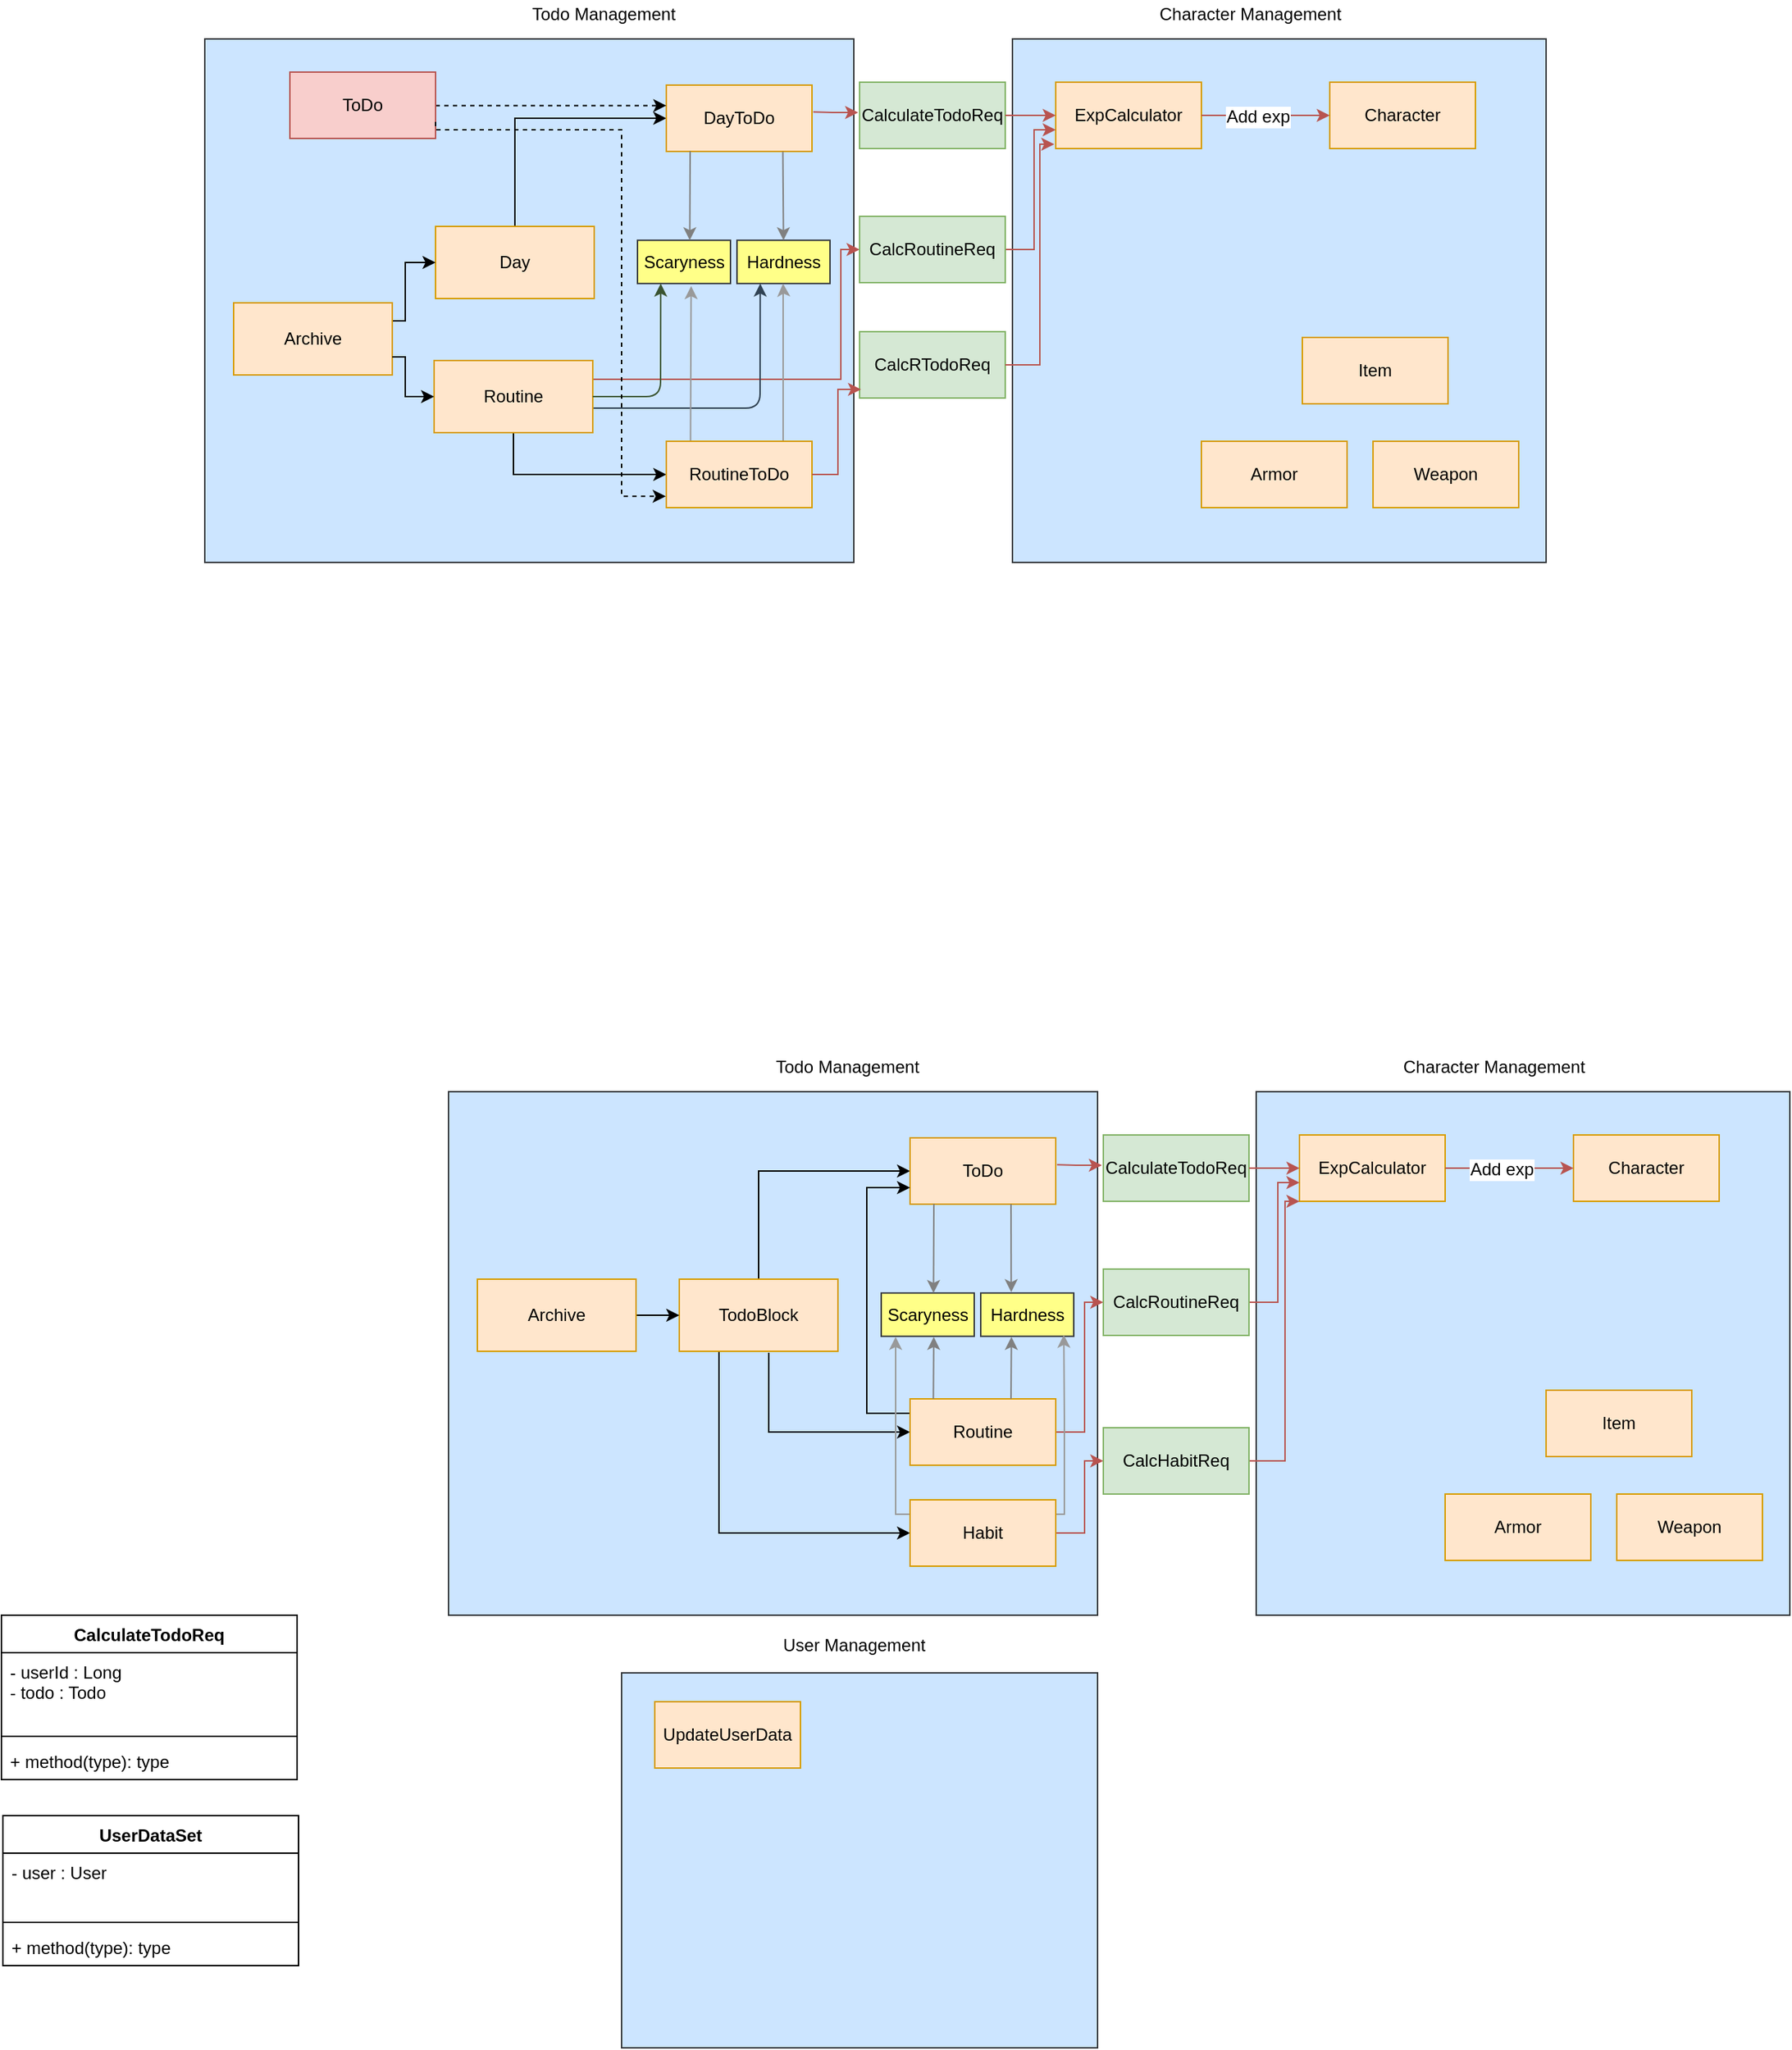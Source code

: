 <mxfile version="14.5.7" type="github">
  <diagram id="Rc_XmiZ5ZgW4b_LVRCiT" name="Page-1">
    <mxGraphModel dx="1831" dy="1626" grid="1" gridSize="10" guides="1" tooltips="1" connect="1" arrows="1" fold="1" page="1" pageScale="1" pageWidth="850" pageHeight="1100" math="0" shadow="0">
      <root>
        <mxCell id="0" />
        <mxCell id="1" parent="0" />
        <mxCell id="7lfXtU-1fm0I3fZK3Gpo-2" value="" style="rounded=0;whiteSpace=wrap;html=1;fillColor=#cce5ff;strokeColor=#36393d;" parent="1" vertex="1">
          <mxGeometry x="-90" y="37" width="450" height="363" as="geometry" />
        </mxCell>
        <mxCell id="7lfXtU-1fm0I3fZK3Gpo-3" value="" style="rounded=0;whiteSpace=wrap;html=1;fillColor=#cce5ff;strokeColor=#36393d;" parent="1" vertex="1">
          <mxGeometry x="470" y="37" width="370" height="363" as="geometry" />
        </mxCell>
        <mxCell id="7lfXtU-1fm0I3fZK3Gpo-4" value="" style="rounded=0;whiteSpace=wrap;html=1;fillColor=#cce5ff;strokeColor=#36393d;" parent="1" vertex="1">
          <mxGeometry x="30" y="440" width="330" height="260" as="geometry" />
        </mxCell>
        <mxCell id="7lfXtU-1fm0I3fZK3Gpo-5" value="Todo Management" style="text;html=1;resizable=0;points=[];autosize=1;align=left;verticalAlign=top;spacingTop=-4;" parent="1" vertex="1">
          <mxGeometry x="134.5" y="10" width="110" height="20" as="geometry" />
        </mxCell>
        <mxCell id="7lfXtU-1fm0I3fZK3Gpo-6" value="Character Management" style="text;html=1;resizable=0;points=[];autosize=1;align=left;verticalAlign=top;spacingTop=-4;" parent="1" vertex="1">
          <mxGeometry x="570" y="10" width="140" height="20" as="geometry" />
        </mxCell>
        <mxCell id="7lfXtU-1fm0I3fZK3Gpo-7" value="User Management" style="text;html=1;resizable=0;points=[];autosize=1;align=left;verticalAlign=top;spacingTop=-4;" parent="1" vertex="1">
          <mxGeometry x="140" y="411" width="110" height="20" as="geometry" />
        </mxCell>
        <mxCell id="7lfXtU-1fm0I3fZK3Gpo-11" value="" style="edgeStyle=orthogonalEdgeStyle;rounded=0;orthogonalLoop=1;jettySize=auto;html=1;exitX=0.5;exitY=0;exitDx=0;exitDy=0;" parent="1" source="7lfXtU-1fm0I3fZK3Gpo-8" target="7lfXtU-1fm0I3fZK3Gpo-9" edge="1">
          <mxGeometry relative="1" as="geometry">
            <Array as="points">
              <mxPoint x="125" y="92" />
            </Array>
          </mxGeometry>
        </mxCell>
        <mxCell id="N4uPBZ7gTY6PUJj46KY--16" style="edgeStyle=orthogonalEdgeStyle;rounded=0;orthogonalLoop=1;jettySize=auto;html=1;entryX=0;entryY=0.5;entryDx=0;entryDy=0;exitX=0.564;exitY=1.02;exitDx=0;exitDy=0;exitPerimeter=0;" parent="1" source="7lfXtU-1fm0I3fZK3Gpo-8" target="N4uPBZ7gTY6PUJj46KY--1" edge="1">
          <mxGeometry relative="1" as="geometry" />
        </mxCell>
        <mxCell id="2_dTiZW4ohHssCj06mgb-2" style="edgeStyle=orthogonalEdgeStyle;rounded=0;orthogonalLoop=1;jettySize=auto;html=1;entryX=0;entryY=0.5;entryDx=0;entryDy=0;exitX=0.25;exitY=1;exitDx=0;exitDy=0;" parent="1" source="7lfXtU-1fm0I3fZK3Gpo-8" target="2_dTiZW4ohHssCj06mgb-1" edge="1">
          <mxGeometry relative="1" as="geometry" />
        </mxCell>
        <mxCell id="7lfXtU-1fm0I3fZK3Gpo-8" value="TodoBlock" style="rounded=0;whiteSpace=wrap;html=1;fillColor=#ffe6cc;strokeColor=#d79b00;" parent="1" vertex="1">
          <mxGeometry x="70" y="167" width="110" height="50" as="geometry" />
        </mxCell>
        <mxCell id="7lfXtU-1fm0I3fZK3Gpo-9" value="ToDo" style="rounded=0;whiteSpace=wrap;html=1;fillColor=#ffe6cc;strokeColor=#d79b00;" parent="1" vertex="1">
          <mxGeometry x="230" y="69" width="101" height="46" as="geometry" />
        </mxCell>
        <mxCell id="7lfXtU-1fm0I3fZK3Gpo-12" style="edgeStyle=orthogonalEdgeStyle;rounded=0;orthogonalLoop=1;jettySize=auto;html=1;entryX=0;entryY=0.5;entryDx=0;entryDy=0;exitX=1;exitY=0.5;exitDx=0;exitDy=0;" parent="1" source="7lfXtU-1fm0I3fZK3Gpo-10" target="7lfXtU-1fm0I3fZK3Gpo-8" edge="1">
          <mxGeometry relative="1" as="geometry">
            <Array as="points">
              <mxPoint x="70" y="192" />
              <mxPoint x="70" y="192" />
            </Array>
          </mxGeometry>
        </mxCell>
        <mxCell id="7lfXtU-1fm0I3fZK3Gpo-10" value="Archive" style="rounded=0;whiteSpace=wrap;html=1;fillColor=#ffe6cc;strokeColor=#d79b00;" parent="1" vertex="1">
          <mxGeometry x="-70" y="167" width="110" height="50" as="geometry" />
        </mxCell>
        <mxCell id="7lfXtU-1fm0I3fZK3Gpo-13" value="ExpCalculator" style="rounded=0;whiteSpace=wrap;html=1;fillColor=#ffe6cc;strokeColor=#d79b00;" parent="1" vertex="1">
          <mxGeometry x="500" y="67" width="101" height="46" as="geometry" />
        </mxCell>
        <mxCell id="7lfXtU-1fm0I3fZK3Gpo-15" value="CalculateTodoReq" style="rounded=0;whiteSpace=wrap;html=1;fillColor=#d5e8d4;strokeColor=#82b366;" parent="1" vertex="1">
          <mxGeometry x="364" y="67" width="101" height="46" as="geometry" />
        </mxCell>
        <mxCell id="7lfXtU-1fm0I3fZK3Gpo-16" value="Hardness" style="rounded=0;whiteSpace=wrap;html=1;fillColor=#ffff88;strokeColor=#36393d;" parent="1" vertex="1">
          <mxGeometry x="279" y="176.62" width="64.5" height="30" as="geometry" />
        </mxCell>
        <mxCell id="7lfXtU-1fm0I3fZK3Gpo-17" value="Scaryness" style="rounded=0;whiteSpace=wrap;html=1;fillColor=#ffff88;strokeColor=#36393d;" parent="1" vertex="1">
          <mxGeometry x="210" y="176.62" width="64.5" height="30" as="geometry" />
        </mxCell>
        <mxCell id="7lfXtU-1fm0I3fZK3Gpo-24" value="" style="endArrow=classic;html=1;exitX=1.009;exitY=0.405;exitDx=0;exitDy=0;exitPerimeter=0;fillColor=#f8cecc;strokeColor=#b85450;" parent="1" source="7lfXtU-1fm0I3fZK3Gpo-9" edge="1">
          <mxGeometry width="50" height="50" relative="1" as="geometry">
            <mxPoint x="340" y="177" as="sourcePoint" />
            <mxPoint x="363" y="88" as="targetPoint" />
            <Array as="points">
              <mxPoint x="350" y="88" />
            </Array>
          </mxGeometry>
        </mxCell>
        <mxCell id="7lfXtU-1fm0I3fZK3Gpo-26" value="" style="endArrow=classic;html=1;exitX=1;exitY=0.5;exitDx=0;exitDy=0;entryX=0;entryY=0.5;entryDx=0;entryDy=0;fillColor=#f8cecc;strokeColor=#b85450;" parent="1" source="7lfXtU-1fm0I3fZK3Gpo-15" target="7lfXtU-1fm0I3fZK3Gpo-13" edge="1">
          <mxGeometry width="50" height="50" relative="1" as="geometry">
            <mxPoint x="460" y="127" as="sourcePoint" />
            <mxPoint x="510" y="77" as="targetPoint" />
          </mxGeometry>
        </mxCell>
        <mxCell id="7lfXtU-1fm0I3fZK3Gpo-27" value="UpdateUserData" style="rounded=0;whiteSpace=wrap;html=1;fillColor=#ffe6cc;strokeColor=#d79b00;" parent="1" vertex="1">
          <mxGeometry x="53" y="460" width="101" height="46" as="geometry" />
        </mxCell>
        <mxCell id="g4744lY3ipZy2g39p095-1" value="Character" style="rounded=0;whiteSpace=wrap;html=1;fillColor=#ffe6cc;strokeColor=#d79b00;" parent="1" vertex="1">
          <mxGeometry x="690" y="67" width="101" height="46" as="geometry" />
        </mxCell>
        <mxCell id="g4744lY3ipZy2g39p095-3" value="" style="endArrow=classic;html=1;exitX=1;exitY=0.5;exitDx=0;exitDy=0;fillColor=#f8cecc;strokeColor=#b85450;entryX=0;entryY=0.5;entryDx=0;entryDy=0;" parent="1" source="7lfXtU-1fm0I3fZK3Gpo-13" target="g4744lY3ipZy2g39p095-1" edge="1">
          <mxGeometry width="50" height="50" relative="1" as="geometry">
            <mxPoint x="650" y="127" as="sourcePoint" />
            <mxPoint x="695" y="142" as="targetPoint" />
          </mxGeometry>
        </mxCell>
        <mxCell id="w8I04xJtoM3QzNeEQiqz-1" value="Add exp" style="text;html=1;align=center;verticalAlign=middle;resizable=0;points=[];labelBackgroundColor=#ffffff;" parent="g4744lY3ipZy2g39p095-3" vertex="1" connectable="0">
          <mxGeometry x="-0.348" y="-1" relative="1" as="geometry">
            <mxPoint x="10" as="offset" />
          </mxGeometry>
        </mxCell>
        <mxCell id="N4uPBZ7gTY6PUJj46KY--17" style="edgeStyle=orthogonalEdgeStyle;rounded=0;orthogonalLoop=1;jettySize=auto;html=1;entryX=0;entryY=0.75;entryDx=0;entryDy=0;exitX=0;exitY=0.25;exitDx=0;exitDy=0;" parent="1" source="N4uPBZ7gTY6PUJj46KY--1" target="7lfXtU-1fm0I3fZK3Gpo-9" edge="1">
          <mxGeometry relative="1" as="geometry">
            <Array as="points">
              <mxPoint x="230" y="260" />
              <mxPoint x="200" y="260" />
              <mxPoint x="200" y="104" />
            </Array>
          </mxGeometry>
        </mxCell>
        <mxCell id="N4uPBZ7gTY6PUJj46KY--19" style="edgeStyle=orthogonalEdgeStyle;rounded=0;orthogonalLoop=1;jettySize=auto;html=1;entryX=0;entryY=0.5;entryDx=0;entryDy=0;fillColor=#f8cecc;strokeColor=#b85450;" parent="1" source="N4uPBZ7gTY6PUJj46KY--1" target="N4uPBZ7gTY6PUJj46KY--18" edge="1">
          <mxGeometry relative="1" as="geometry">
            <Array as="points">
              <mxPoint x="351" y="273" />
              <mxPoint x="351" y="183" />
            </Array>
          </mxGeometry>
        </mxCell>
        <mxCell id="N4uPBZ7gTY6PUJj46KY--1" value="Routine" style="rounded=0;whiteSpace=wrap;html=1;fillColor=#ffe6cc;strokeColor=#d79b00;" parent="1" vertex="1">
          <mxGeometry x="230" y="250" width="101" height="46" as="geometry" />
        </mxCell>
        <mxCell id="N4uPBZ7gTY6PUJj46KY--6" value="" style="endArrow=classic;html=1;exitX=0.16;exitY=0;exitDx=0;exitDy=0;exitPerimeter=0;entryX=0.565;entryY=1.013;entryDx=0;entryDy=0;entryPerimeter=0;strokeColor=#808080;" parent="1" source="N4uPBZ7gTY6PUJj46KY--1" target="7lfXtU-1fm0I3fZK3Gpo-17" edge="1">
          <mxGeometry width="50" height="50" relative="1" as="geometry">
            <mxPoint x="260" y="300" as="sourcePoint" />
            <mxPoint x="310" y="250" as="targetPoint" />
          </mxGeometry>
        </mxCell>
        <mxCell id="N4uPBZ7gTY6PUJj46KY--11" value="" style="endArrow=classic;html=1;entryX=0.565;entryY=1.013;entryDx=0;entryDy=0;entryPerimeter=0;strokeColor=#808080;" parent="1" edge="1">
          <mxGeometry width="50" height="50" relative="1" as="geometry">
            <mxPoint x="300" y="250" as="sourcePoint" />
            <mxPoint x="300.282" y="207.01" as="targetPoint" />
          </mxGeometry>
        </mxCell>
        <mxCell id="N4uPBZ7gTY6PUJj46KY--12" value="" style="endArrow=classic;html=1;exitX=0.75;exitY=1;exitDx=0;exitDy=0;entryX=0.417;entryY=-0.02;entryDx=0;entryDy=0;entryPerimeter=0;strokeColor=#808080;" parent="1" edge="1">
          <mxGeometry width="50" height="50" relative="1" as="geometry">
            <mxPoint x="300" y="115" as="sourcePoint" />
            <mxPoint x="300.147" y="176.02" as="targetPoint" />
          </mxGeometry>
        </mxCell>
        <mxCell id="N4uPBZ7gTY6PUJj46KY--13" value="" style="endArrow=classic;html=1;exitX=0.124;exitY=0.998;exitDx=0;exitDy=0;exitPerimeter=0;entryX=0.5;entryY=0;entryDx=0;entryDy=0;strokeColor=#808080;" parent="1" edge="1">
          <mxGeometry width="50" height="50" relative="1" as="geometry">
            <mxPoint x="246.524" y="114.908" as="sourcePoint" />
            <mxPoint x="246.25" y="176.62" as="targetPoint" />
          </mxGeometry>
        </mxCell>
        <mxCell id="N4uPBZ7gTY6PUJj46KY--20" style="edgeStyle=orthogonalEdgeStyle;rounded=0;orthogonalLoop=1;jettySize=auto;html=1;fillColor=#f8cecc;strokeColor=#b85450;exitX=1;exitY=0.5;exitDx=0;exitDy=0;" parent="1" source="N4uPBZ7gTY6PUJj46KY--18" target="7lfXtU-1fm0I3fZK3Gpo-13" edge="1">
          <mxGeometry relative="1" as="geometry">
            <Array as="points">
              <mxPoint x="485" y="183" />
              <mxPoint x="485" y="100" />
            </Array>
          </mxGeometry>
        </mxCell>
        <mxCell id="N4uPBZ7gTY6PUJj46KY--18" value="CalcRoutineReq" style="rounded=0;whiteSpace=wrap;html=1;fillColor=#d5e8d4;strokeColor=#82b366;" parent="1" vertex="1">
          <mxGeometry x="364" y="160" width="101" height="46" as="geometry" />
        </mxCell>
        <mxCell id="45NlDj1UToxuAQEzQDJD-2" value="CalculateTodoReq" style="swimlane;fontStyle=1;align=center;verticalAlign=top;childLayout=stackLayout;horizontal=1;startSize=26;horizontalStack=0;resizeParent=1;resizeParentMax=0;resizeLast=0;collapsible=1;marginBottom=0;" parent="1" vertex="1">
          <mxGeometry x="-400" y="400" width="205" height="114" as="geometry" />
        </mxCell>
        <mxCell id="45NlDj1UToxuAQEzQDJD-3" value="- userId : Long&#xa;- todo : Todo" style="text;strokeColor=none;fillColor=none;align=left;verticalAlign=top;spacingLeft=4;spacingRight=4;overflow=hidden;rotatable=0;points=[[0,0.5],[1,0.5]];portConstraint=eastwest;" parent="45NlDj1UToxuAQEzQDJD-2" vertex="1">
          <mxGeometry y="26" width="205" height="54" as="geometry" />
        </mxCell>
        <mxCell id="45NlDj1UToxuAQEzQDJD-4" value="" style="line;strokeWidth=1;fillColor=none;align=left;verticalAlign=middle;spacingTop=-1;spacingLeft=3;spacingRight=3;rotatable=0;labelPosition=right;points=[];portConstraint=eastwest;" parent="45NlDj1UToxuAQEzQDJD-2" vertex="1">
          <mxGeometry y="80" width="205" height="8" as="geometry" />
        </mxCell>
        <mxCell id="45NlDj1UToxuAQEzQDJD-5" value="+ method(type): type" style="text;strokeColor=none;fillColor=none;align=left;verticalAlign=top;spacingLeft=4;spacingRight=4;overflow=hidden;rotatable=0;points=[[0,0.5],[1,0.5]];portConstraint=eastwest;" parent="45NlDj1UToxuAQEzQDJD-2" vertex="1">
          <mxGeometry y="88" width="205" height="26" as="geometry" />
        </mxCell>
        <mxCell id="45NlDj1UToxuAQEzQDJD-6" value="UserDataSet" style="swimlane;fontStyle=1;align=center;verticalAlign=top;childLayout=stackLayout;horizontal=1;startSize=26;horizontalStack=0;resizeParent=1;resizeParentMax=0;resizeLast=0;collapsible=1;marginBottom=0;" parent="1" vertex="1">
          <mxGeometry x="-399" y="539" width="205" height="104" as="geometry" />
        </mxCell>
        <mxCell id="45NlDj1UToxuAQEzQDJD-7" value="- user : User" style="text;strokeColor=none;fillColor=none;align=left;verticalAlign=top;spacingLeft=4;spacingRight=4;overflow=hidden;rotatable=0;points=[[0,0.5],[1,0.5]];portConstraint=eastwest;" parent="45NlDj1UToxuAQEzQDJD-6" vertex="1">
          <mxGeometry y="26" width="205" height="44" as="geometry" />
        </mxCell>
        <mxCell id="45NlDj1UToxuAQEzQDJD-8" value="" style="line;strokeWidth=1;fillColor=none;align=left;verticalAlign=middle;spacingTop=-1;spacingLeft=3;spacingRight=3;rotatable=0;labelPosition=right;points=[];portConstraint=eastwest;" parent="45NlDj1UToxuAQEzQDJD-6" vertex="1">
          <mxGeometry y="70" width="205" height="8" as="geometry" />
        </mxCell>
        <mxCell id="45NlDj1UToxuAQEzQDJD-9" value="+ method(type): type" style="text;strokeColor=none;fillColor=none;align=left;verticalAlign=top;spacingLeft=4;spacingRight=4;overflow=hidden;rotatable=0;points=[[0,0.5],[1,0.5]];portConstraint=eastwest;" parent="45NlDj1UToxuAQEzQDJD-6" vertex="1">
          <mxGeometry y="78" width="205" height="26" as="geometry" />
        </mxCell>
        <mxCell id="6ndQqo2HTZ9MqW6PIY4d-1" value="Item" style="rounded=0;whiteSpace=wrap;html=1;fillColor=#ffe6cc;strokeColor=#d79b00;" parent="1" vertex="1">
          <mxGeometry x="671" y="244" width="101" height="46" as="geometry" />
        </mxCell>
        <mxCell id="6ndQqo2HTZ9MqW6PIY4d-2" value="Armor" style="rounded=0;whiteSpace=wrap;html=1;fillColor=#ffe6cc;strokeColor=#d79b00;" parent="1" vertex="1">
          <mxGeometry x="601" y="316" width="101" height="46" as="geometry" />
        </mxCell>
        <mxCell id="6ndQqo2HTZ9MqW6PIY4d-3" value="Weapon" style="rounded=0;whiteSpace=wrap;html=1;fillColor=#ffe6cc;strokeColor=#d79b00;" parent="1" vertex="1">
          <mxGeometry x="720" y="316" width="101" height="46" as="geometry" />
        </mxCell>
        <mxCell id="2_dTiZW4ohHssCj06mgb-3" style="edgeStyle=orthogonalEdgeStyle;rounded=0;orthogonalLoop=1;jettySize=auto;html=1;strokeColor=#999999;" parent="1" source="2_dTiZW4ohHssCj06mgb-1" edge="1">
          <mxGeometry relative="1" as="geometry">
            <mxPoint x="220" y="207" as="targetPoint" />
            <Array as="points">
              <mxPoint x="220" y="330" />
              <mxPoint x="220" y="207" />
            </Array>
          </mxGeometry>
        </mxCell>
        <mxCell id="2_dTiZW4ohHssCj06mgb-4" style="edgeStyle=orthogonalEdgeStyle;rounded=0;orthogonalLoop=1;jettySize=auto;html=1;entryX=0.893;entryY=0.966;entryDx=0;entryDy=0;entryPerimeter=0;strokeColor=#999999;" parent="1" source="2_dTiZW4ohHssCj06mgb-1" target="7lfXtU-1fm0I3fZK3Gpo-16" edge="1">
          <mxGeometry relative="1" as="geometry">
            <Array as="points">
              <mxPoint x="337" y="330" />
              <mxPoint x="337" y="263" />
              <mxPoint x="337" y="263" />
            </Array>
          </mxGeometry>
        </mxCell>
        <mxCell id="2_dTiZW4ohHssCj06mgb-6" style="edgeStyle=orthogonalEdgeStyle;rounded=0;orthogonalLoop=1;jettySize=auto;html=1;entryX=0;entryY=0.5;entryDx=0;entryDy=0;strokeColor=#B85450;" parent="1" source="2_dTiZW4ohHssCj06mgb-1" target="2_dTiZW4ohHssCj06mgb-5" edge="1">
          <mxGeometry relative="1" as="geometry">
            <Array as="points">
              <mxPoint x="351" y="343" />
              <mxPoint x="351" y="293" />
            </Array>
          </mxGeometry>
        </mxCell>
        <mxCell id="2_dTiZW4ohHssCj06mgb-1" value="Habit" style="rounded=0;whiteSpace=wrap;html=1;fillColor=#ffe6cc;strokeColor=#d79b00;" parent="1" vertex="1">
          <mxGeometry x="230" y="320" width="101" height="46" as="geometry" />
        </mxCell>
        <mxCell id="2_dTiZW4ohHssCj06mgb-7" style="edgeStyle=orthogonalEdgeStyle;rounded=0;orthogonalLoop=1;jettySize=auto;html=1;entryX=0;entryY=1;entryDx=0;entryDy=0;strokeColor=#B85450;" parent="1" source="2_dTiZW4ohHssCj06mgb-5" target="7lfXtU-1fm0I3fZK3Gpo-13" edge="1">
          <mxGeometry relative="1" as="geometry">
            <Array as="points">
              <mxPoint x="490" y="293" />
              <mxPoint x="490" y="113" />
            </Array>
          </mxGeometry>
        </mxCell>
        <mxCell id="2_dTiZW4ohHssCj06mgb-5" value="CalcHabitReq" style="rounded=0;whiteSpace=wrap;html=1;fillColor=#d5e8d4;strokeColor=#82b366;" parent="1" vertex="1">
          <mxGeometry x="364" y="270" width="101" height="46" as="geometry" />
        </mxCell>
        <mxCell id="V4AzcWpG0CpBHJhIq_ro-1" value="" style="rounded=0;whiteSpace=wrap;html=1;fillColor=#cce5ff;strokeColor=#36393d;" parent="1" vertex="1">
          <mxGeometry x="-259" y="-693" width="450" height="363" as="geometry" />
        </mxCell>
        <mxCell id="V4AzcWpG0CpBHJhIq_ro-2" value="" style="rounded=0;whiteSpace=wrap;html=1;fillColor=#cce5ff;strokeColor=#36393d;" parent="1" vertex="1">
          <mxGeometry x="301" y="-693" width="370" height="363" as="geometry" />
        </mxCell>
        <mxCell id="V4AzcWpG0CpBHJhIq_ro-3" value="Todo Management" style="text;html=1;resizable=0;points=[];autosize=1;align=left;verticalAlign=top;spacingTop=-4;" parent="1" vertex="1">
          <mxGeometry x="-34.5" y="-720" width="110" height="20" as="geometry" />
        </mxCell>
        <mxCell id="V4AzcWpG0CpBHJhIq_ro-4" value="Character Management" style="text;html=1;resizable=0;points=[];autosize=1;align=left;verticalAlign=top;spacingTop=-4;" parent="1" vertex="1">
          <mxGeometry x="401" y="-720" width="140" height="20" as="geometry" />
        </mxCell>
        <mxCell id="V4AzcWpG0CpBHJhIq_ro-5" value="" style="edgeStyle=orthogonalEdgeStyle;rounded=0;orthogonalLoop=1;jettySize=auto;html=1;exitX=0.5;exitY=0;exitDx=0;exitDy=0;" parent="1" source="V4AzcWpG0CpBHJhIq_ro-8" target="V4AzcWpG0CpBHJhIq_ro-9" edge="1">
          <mxGeometry relative="1" as="geometry">
            <Array as="points">
              <mxPoint x="-44" y="-638" />
            </Array>
          </mxGeometry>
        </mxCell>
        <mxCell id="V4AzcWpG0CpBHJhIq_ro-6" style="edgeStyle=orthogonalEdgeStyle;rounded=0;orthogonalLoop=1;jettySize=auto;html=1;entryX=0;entryY=0.5;entryDx=0;entryDy=0;exitX=0.5;exitY=1;exitDx=0;exitDy=0;" parent="1" source="V4AzcWpG0CpBHJhIq_ro-23" target="V4AzcWpG0CpBHJhIq_ro-39" edge="1">
          <mxGeometry relative="1" as="geometry" />
        </mxCell>
        <mxCell id="V4AzcWpG0CpBHJhIq_ro-8" value="Day" style="rounded=0;whiteSpace=wrap;html=1;fillColor=#ffe6cc;strokeColor=#d79b00;" parent="1" vertex="1">
          <mxGeometry x="-99" y="-563" width="110" height="50" as="geometry" />
        </mxCell>
        <mxCell id="V4AzcWpG0CpBHJhIq_ro-9" value="DayToDo" style="rounded=0;whiteSpace=wrap;html=1;fillColor=#ffe6cc;strokeColor=#d79b00;" parent="1" vertex="1">
          <mxGeometry x="61" y="-661" width="101" height="46" as="geometry" />
        </mxCell>
        <mxCell id="V4AzcWpG0CpBHJhIq_ro-10" style="edgeStyle=orthogonalEdgeStyle;rounded=0;orthogonalLoop=1;jettySize=auto;html=1;entryX=0;entryY=0.5;entryDx=0;entryDy=0;exitX=1;exitY=0.25;exitDx=0;exitDy=0;" parent="1" source="V4AzcWpG0CpBHJhIq_ro-11" target="V4AzcWpG0CpBHJhIq_ro-8" edge="1">
          <mxGeometry relative="1" as="geometry">
            <Array as="points">
              <mxPoint x="-120" y="-497" />
              <mxPoint x="-120" y="-538" />
            </Array>
          </mxGeometry>
        </mxCell>
        <mxCell id="V4AzcWpG0CpBHJhIq_ro-11" value="Archive" style="rounded=0;whiteSpace=wrap;html=1;fillColor=#ffe6cc;strokeColor=#d79b00;" parent="1" vertex="1">
          <mxGeometry x="-239" y="-510" width="110" height="50" as="geometry" />
        </mxCell>
        <mxCell id="V4AzcWpG0CpBHJhIq_ro-12" value="ExpCalculator" style="rounded=0;whiteSpace=wrap;html=1;fillColor=#ffe6cc;strokeColor=#d79b00;" parent="1" vertex="1">
          <mxGeometry x="331" y="-663" width="101" height="46" as="geometry" />
        </mxCell>
        <mxCell id="V4AzcWpG0CpBHJhIq_ro-13" value="CalculateTodoReq" style="rounded=0;whiteSpace=wrap;html=1;fillColor=#d5e8d4;strokeColor=#82b366;" parent="1" vertex="1">
          <mxGeometry x="195" y="-663" width="101" height="46" as="geometry" />
        </mxCell>
        <mxCell id="V4AzcWpG0CpBHJhIq_ro-14" value="Hardness" style="rounded=0;whiteSpace=wrap;html=1;fillColor=#ffff88;strokeColor=#36393d;" parent="1" vertex="1">
          <mxGeometry x="110" y="-553.38" width="64.5" height="30" as="geometry" />
        </mxCell>
        <mxCell id="V4AzcWpG0CpBHJhIq_ro-15" value="Scaryness" style="rounded=0;whiteSpace=wrap;html=1;fillColor=#ffff88;strokeColor=#36393d;" parent="1" vertex="1">
          <mxGeometry x="41" y="-553.38" width="64.5" height="30" as="geometry" />
        </mxCell>
        <mxCell id="V4AzcWpG0CpBHJhIq_ro-16" value="" style="endArrow=classic;html=1;exitX=1.009;exitY=0.405;exitDx=0;exitDy=0;exitPerimeter=0;fillColor=#f8cecc;strokeColor=#b85450;" parent="1" source="V4AzcWpG0CpBHJhIq_ro-9" edge="1">
          <mxGeometry width="50" height="50" relative="1" as="geometry">
            <mxPoint x="171" y="-553" as="sourcePoint" />
            <mxPoint x="194" y="-642.0" as="targetPoint" />
            <Array as="points">
              <mxPoint x="181" y="-642" />
            </Array>
          </mxGeometry>
        </mxCell>
        <mxCell id="V4AzcWpG0CpBHJhIq_ro-17" value="" style="endArrow=classic;html=1;exitX=1;exitY=0.5;exitDx=0;exitDy=0;entryX=0;entryY=0.5;entryDx=0;entryDy=0;fillColor=#f8cecc;strokeColor=#b85450;" parent="1" source="V4AzcWpG0CpBHJhIq_ro-13" target="V4AzcWpG0CpBHJhIq_ro-12" edge="1">
          <mxGeometry width="50" height="50" relative="1" as="geometry">
            <mxPoint x="291" y="-603" as="sourcePoint" />
            <mxPoint x="341" y="-653" as="targetPoint" />
          </mxGeometry>
        </mxCell>
        <mxCell id="V4AzcWpG0CpBHJhIq_ro-18" value="Character" style="rounded=0;whiteSpace=wrap;html=1;fillColor=#ffe6cc;strokeColor=#d79b00;" parent="1" vertex="1">
          <mxGeometry x="521" y="-663" width="101" height="46" as="geometry" />
        </mxCell>
        <mxCell id="V4AzcWpG0CpBHJhIq_ro-19" value="" style="endArrow=classic;html=1;exitX=1;exitY=0.5;exitDx=0;exitDy=0;fillColor=#f8cecc;strokeColor=#b85450;entryX=0;entryY=0.5;entryDx=0;entryDy=0;" parent="1" source="V4AzcWpG0CpBHJhIq_ro-12" target="V4AzcWpG0CpBHJhIq_ro-18" edge="1">
          <mxGeometry width="50" height="50" relative="1" as="geometry">
            <mxPoint x="481" y="-603" as="sourcePoint" />
            <mxPoint x="526" y="-588" as="targetPoint" />
          </mxGeometry>
        </mxCell>
        <mxCell id="V4AzcWpG0CpBHJhIq_ro-20" value="Add exp" style="text;html=1;align=center;verticalAlign=middle;resizable=0;points=[];labelBackgroundColor=#ffffff;" parent="V4AzcWpG0CpBHJhIq_ro-19" vertex="1" connectable="0">
          <mxGeometry x="-0.348" y="-1" relative="1" as="geometry">
            <mxPoint x="10" as="offset" />
          </mxGeometry>
        </mxCell>
        <mxCell id="V4AzcWpG0CpBHJhIq_ro-22" style="edgeStyle=orthogonalEdgeStyle;rounded=0;orthogonalLoop=1;jettySize=auto;html=1;entryX=0;entryY=0.5;entryDx=0;entryDy=0;fillColor=#f8cecc;strokeColor=#b85450;" parent="1" source="V4AzcWpG0CpBHJhIq_ro-23" target="V4AzcWpG0CpBHJhIq_ro-29" edge="1">
          <mxGeometry relative="1" as="geometry">
            <Array as="points">
              <mxPoint x="182" y="-457" />
              <mxPoint x="182" y="-547" />
            </Array>
          </mxGeometry>
        </mxCell>
        <mxCell id="V4AzcWpG0CpBHJhIq_ro-23" value="Routine" style="rounded=0;whiteSpace=wrap;html=1;fillColor=#ffe6cc;strokeColor=#d79b00;" parent="1" vertex="1">
          <mxGeometry x="-100" y="-470" width="110" height="50" as="geometry" />
        </mxCell>
        <mxCell id="V4AzcWpG0CpBHJhIq_ro-24" value="" style="endArrow=classic;html=1;exitX=1;exitY=0.5;exitDx=0;exitDy=0;entryX=0.25;entryY=1;entryDx=0;entryDy=0;strokeColor=#3A5431;fillColor=#6d8764;" parent="1" source="V4AzcWpG0CpBHJhIq_ro-23" target="V4AzcWpG0CpBHJhIq_ro-15" edge="1">
          <mxGeometry width="50" height="50" relative="1" as="geometry">
            <mxPoint x="91" y="-430" as="sourcePoint" />
            <mxPoint x="141" y="-480" as="targetPoint" />
            <Array as="points">
              <mxPoint x="57" y="-445" />
            </Array>
          </mxGeometry>
        </mxCell>
        <mxCell id="V4AzcWpG0CpBHJhIq_ro-25" value="" style="endArrow=classic;html=1;entryX=0.25;entryY=1;entryDx=0;entryDy=0;strokeColor=#314354;exitX=1.005;exitY=0.66;exitDx=0;exitDy=0;exitPerimeter=0;fillColor=#647687;" parent="1" source="V4AzcWpG0CpBHJhIq_ro-23" target="V4AzcWpG0CpBHJhIq_ro-14" edge="1">
          <mxGeometry width="50" height="50" relative="1" as="geometry">
            <mxPoint x="131" y="-480" as="sourcePoint" />
            <mxPoint x="131.282" y="-522.99" as="targetPoint" />
            <Array as="points">
              <mxPoint x="126" y="-437" />
            </Array>
          </mxGeometry>
        </mxCell>
        <mxCell id="V4AzcWpG0CpBHJhIq_ro-26" value="" style="endArrow=classic;html=1;exitX=0.8;exitY=1.004;exitDx=0;exitDy=0;entryX=0.5;entryY=0;entryDx=0;entryDy=0;strokeColor=#808080;exitPerimeter=0;" parent="1" source="V4AzcWpG0CpBHJhIq_ro-9" target="V4AzcWpG0CpBHJhIq_ro-14" edge="1">
          <mxGeometry width="50" height="50" relative="1" as="geometry">
            <mxPoint x="131" y="-615" as="sourcePoint" />
            <mxPoint x="131.146" y="-553.98" as="targetPoint" />
          </mxGeometry>
        </mxCell>
        <mxCell id="V4AzcWpG0CpBHJhIq_ro-27" value="" style="endArrow=classic;html=1;exitX=0.124;exitY=0.998;exitDx=0;exitDy=0;exitPerimeter=0;entryX=0.5;entryY=0;entryDx=0;entryDy=0;strokeColor=#808080;" parent="1" edge="1">
          <mxGeometry width="50" height="50" relative="1" as="geometry">
            <mxPoint x="77.524" y="-615.092" as="sourcePoint" />
            <mxPoint x="77.25" y="-553.38" as="targetPoint" />
          </mxGeometry>
        </mxCell>
        <mxCell id="V4AzcWpG0CpBHJhIq_ro-28" style="edgeStyle=orthogonalEdgeStyle;rounded=0;orthogonalLoop=1;jettySize=auto;html=1;fillColor=#f8cecc;strokeColor=#b85450;exitX=1;exitY=0.5;exitDx=0;exitDy=0;" parent="1" source="V4AzcWpG0CpBHJhIq_ro-29" target="V4AzcWpG0CpBHJhIq_ro-12" edge="1">
          <mxGeometry relative="1" as="geometry">
            <Array as="points">
              <mxPoint x="316" y="-547" />
              <mxPoint x="316" y="-630" />
            </Array>
          </mxGeometry>
        </mxCell>
        <mxCell id="V4AzcWpG0CpBHJhIq_ro-29" value="CalcRoutineReq" style="rounded=0;whiteSpace=wrap;html=1;fillColor=#d5e8d4;strokeColor=#82b366;" parent="1" vertex="1">
          <mxGeometry x="195" y="-570" width="101" height="46" as="geometry" />
        </mxCell>
        <mxCell id="V4AzcWpG0CpBHJhIq_ro-30" value="Item" style="rounded=0;whiteSpace=wrap;html=1;fillColor=#ffe6cc;strokeColor=#d79b00;" parent="1" vertex="1">
          <mxGeometry x="502" y="-486" width="101" height="46" as="geometry" />
        </mxCell>
        <mxCell id="V4AzcWpG0CpBHJhIq_ro-31" value="Armor" style="rounded=0;whiteSpace=wrap;html=1;fillColor=#ffe6cc;strokeColor=#d79b00;" parent="1" vertex="1">
          <mxGeometry x="432" y="-414" width="101" height="46" as="geometry" />
        </mxCell>
        <mxCell id="V4AzcWpG0CpBHJhIq_ro-32" value="Weapon" style="rounded=0;whiteSpace=wrap;html=1;fillColor=#ffe6cc;strokeColor=#d79b00;" parent="1" vertex="1">
          <mxGeometry x="551" y="-414" width="101" height="46" as="geometry" />
        </mxCell>
        <mxCell id="V4AzcWpG0CpBHJhIq_ro-33" style="edgeStyle=orthogonalEdgeStyle;rounded=0;orthogonalLoop=1;jettySize=auto;html=1;strokeColor=#999999;entryX=0.577;entryY=1.059;entryDx=0;entryDy=0;entryPerimeter=0;exitX=0.166;exitY=0.026;exitDx=0;exitDy=0;exitPerimeter=0;" parent="1" source="V4AzcWpG0CpBHJhIq_ro-39" target="V4AzcWpG0CpBHJhIq_ro-15" edge="1">
          <mxGeometry relative="1" as="geometry">
            <mxPoint x="51" y="-523" as="targetPoint" />
            <Array as="points">
              <mxPoint x="78" y="-413" />
            </Array>
            <mxPoint x="61" y="-400" as="sourcePoint" />
          </mxGeometry>
        </mxCell>
        <mxCell id="V4AzcWpG0CpBHJhIq_ro-34" style="edgeStyle=orthogonalEdgeStyle;rounded=0;orthogonalLoop=1;jettySize=auto;html=1;strokeColor=#999999;entryX=0.495;entryY=1;entryDx=0;entryDy=0;entryPerimeter=0;" parent="1" target="V4AzcWpG0CpBHJhIq_ro-14" edge="1">
          <mxGeometry relative="1" as="geometry">
            <Array as="points">
              <mxPoint x="142" y="-400" />
              <mxPoint x="142" y="-522" />
              <mxPoint x="142" y="-522" />
            </Array>
            <mxPoint x="162.0" y="-400" as="sourcePoint" />
            <mxPoint x="142" y="-522" as="targetPoint" />
          </mxGeometry>
        </mxCell>
        <mxCell id="V4AzcWpG0CpBHJhIq_ro-39" value="RoutineToDo" style="rounded=0;whiteSpace=wrap;html=1;fillColor=#ffe6cc;strokeColor=#d79b00;" parent="1" vertex="1">
          <mxGeometry x="61" y="-414" width="101" height="46" as="geometry" />
        </mxCell>
        <mxCell id="V4AzcWpG0CpBHJhIq_ro-40" value="CalcRTodoReq" style="rounded=0;whiteSpace=wrap;html=1;fillColor=#d5e8d4;strokeColor=#82b366;" parent="1" vertex="1">
          <mxGeometry x="195" y="-490" width="101" height="46" as="geometry" />
        </mxCell>
        <mxCell id="V4AzcWpG0CpBHJhIq_ro-41" style="edgeStyle=orthogonalEdgeStyle;rounded=0;orthogonalLoop=1;jettySize=auto;html=1;entryX=0;entryY=0.5;entryDx=0;entryDy=0;exitX=1;exitY=0.75;exitDx=0;exitDy=0;" parent="1" source="V4AzcWpG0CpBHJhIq_ro-11" target="V4AzcWpG0CpBHJhIq_ro-23" edge="1">
          <mxGeometry relative="1" as="geometry">
            <Array as="points">
              <mxPoint x="-120" y="-473" />
              <mxPoint x="-120" y="-445" />
            </Array>
            <mxPoint x="-119.0" y="-528" as="sourcePoint" />
            <mxPoint x="-89" y="-528" as="targetPoint" />
          </mxGeometry>
        </mxCell>
        <mxCell id="V4AzcWpG0CpBHJhIq_ro-42" style="edgeStyle=orthogonalEdgeStyle;rounded=0;orthogonalLoop=1;jettySize=auto;html=1;fillColor=#f8cecc;strokeColor=#b85450;exitX=1;exitY=0.5;exitDx=0;exitDy=0;" parent="1" source="V4AzcWpG0CpBHJhIq_ro-39" edge="1">
          <mxGeometry relative="1" as="geometry">
            <Array as="points">
              <mxPoint x="180" y="-391" />
              <mxPoint x="180" y="-450" />
              <mxPoint x="196" y="-450" />
            </Array>
            <mxPoint x="20" y="-447" as="sourcePoint" />
            <mxPoint x="196" y="-450" as="targetPoint" />
          </mxGeometry>
        </mxCell>
        <mxCell id="V4AzcWpG0CpBHJhIq_ro-43" style="edgeStyle=orthogonalEdgeStyle;rounded=0;orthogonalLoop=1;jettySize=auto;html=1;fillColor=#f8cecc;strokeColor=#b85450;exitX=1;exitY=0.5;exitDx=0;exitDy=0;" parent="1" source="V4AzcWpG0CpBHJhIq_ro-40" edge="1">
          <mxGeometry relative="1" as="geometry">
            <Array as="points">
              <mxPoint x="320" y="-467" />
              <mxPoint x="320" y="-620" />
            </Array>
            <mxPoint x="306.0" y="-537.0" as="sourcePoint" />
            <mxPoint x="330" y="-620" as="targetPoint" />
          </mxGeometry>
        </mxCell>
        <mxCell id="naYEjPe3xt3B2vqAeSl7-2" style="edgeStyle=orthogonalEdgeStyle;rounded=0;orthogonalLoop=1;jettySize=auto;html=1;entryX=0;entryY=0.309;entryDx=0;entryDy=0;entryPerimeter=0;dashed=1;" edge="1" parent="1" source="naYEjPe3xt3B2vqAeSl7-1" target="V4AzcWpG0CpBHJhIq_ro-9">
          <mxGeometry relative="1" as="geometry">
            <Array as="points">
              <mxPoint x="61" y="-647" />
            </Array>
          </mxGeometry>
        </mxCell>
        <mxCell id="naYEjPe3xt3B2vqAeSl7-1" value="ToDo" style="rounded=0;whiteSpace=wrap;html=1;fillColor=#f8cecc;strokeColor=#b85450;" vertex="1" parent="1">
          <mxGeometry x="-200" y="-670" width="101" height="46" as="geometry" />
        </mxCell>
        <mxCell id="naYEjPe3xt3B2vqAeSl7-3" style="edgeStyle=orthogonalEdgeStyle;rounded=0;orthogonalLoop=1;jettySize=auto;html=1;entryX=-0.004;entryY=0.829;entryDx=0;entryDy=0;entryPerimeter=0;dashed=1;exitX=1;exitY=0.75;exitDx=0;exitDy=0;" edge="1" parent="1" source="naYEjPe3xt3B2vqAeSl7-1" target="V4AzcWpG0CpBHJhIq_ro-39">
          <mxGeometry relative="1" as="geometry">
            <mxPoint x="-89.0" y="-636.828" as="sourcePoint" />
            <mxPoint x="71.0" y="-636.786" as="targetPoint" />
            <Array as="points">
              <mxPoint x="-99" y="-630" />
              <mxPoint x="30" y="-630" />
              <mxPoint x="30" y="-376" />
            </Array>
          </mxGeometry>
        </mxCell>
      </root>
    </mxGraphModel>
  </diagram>
</mxfile>
